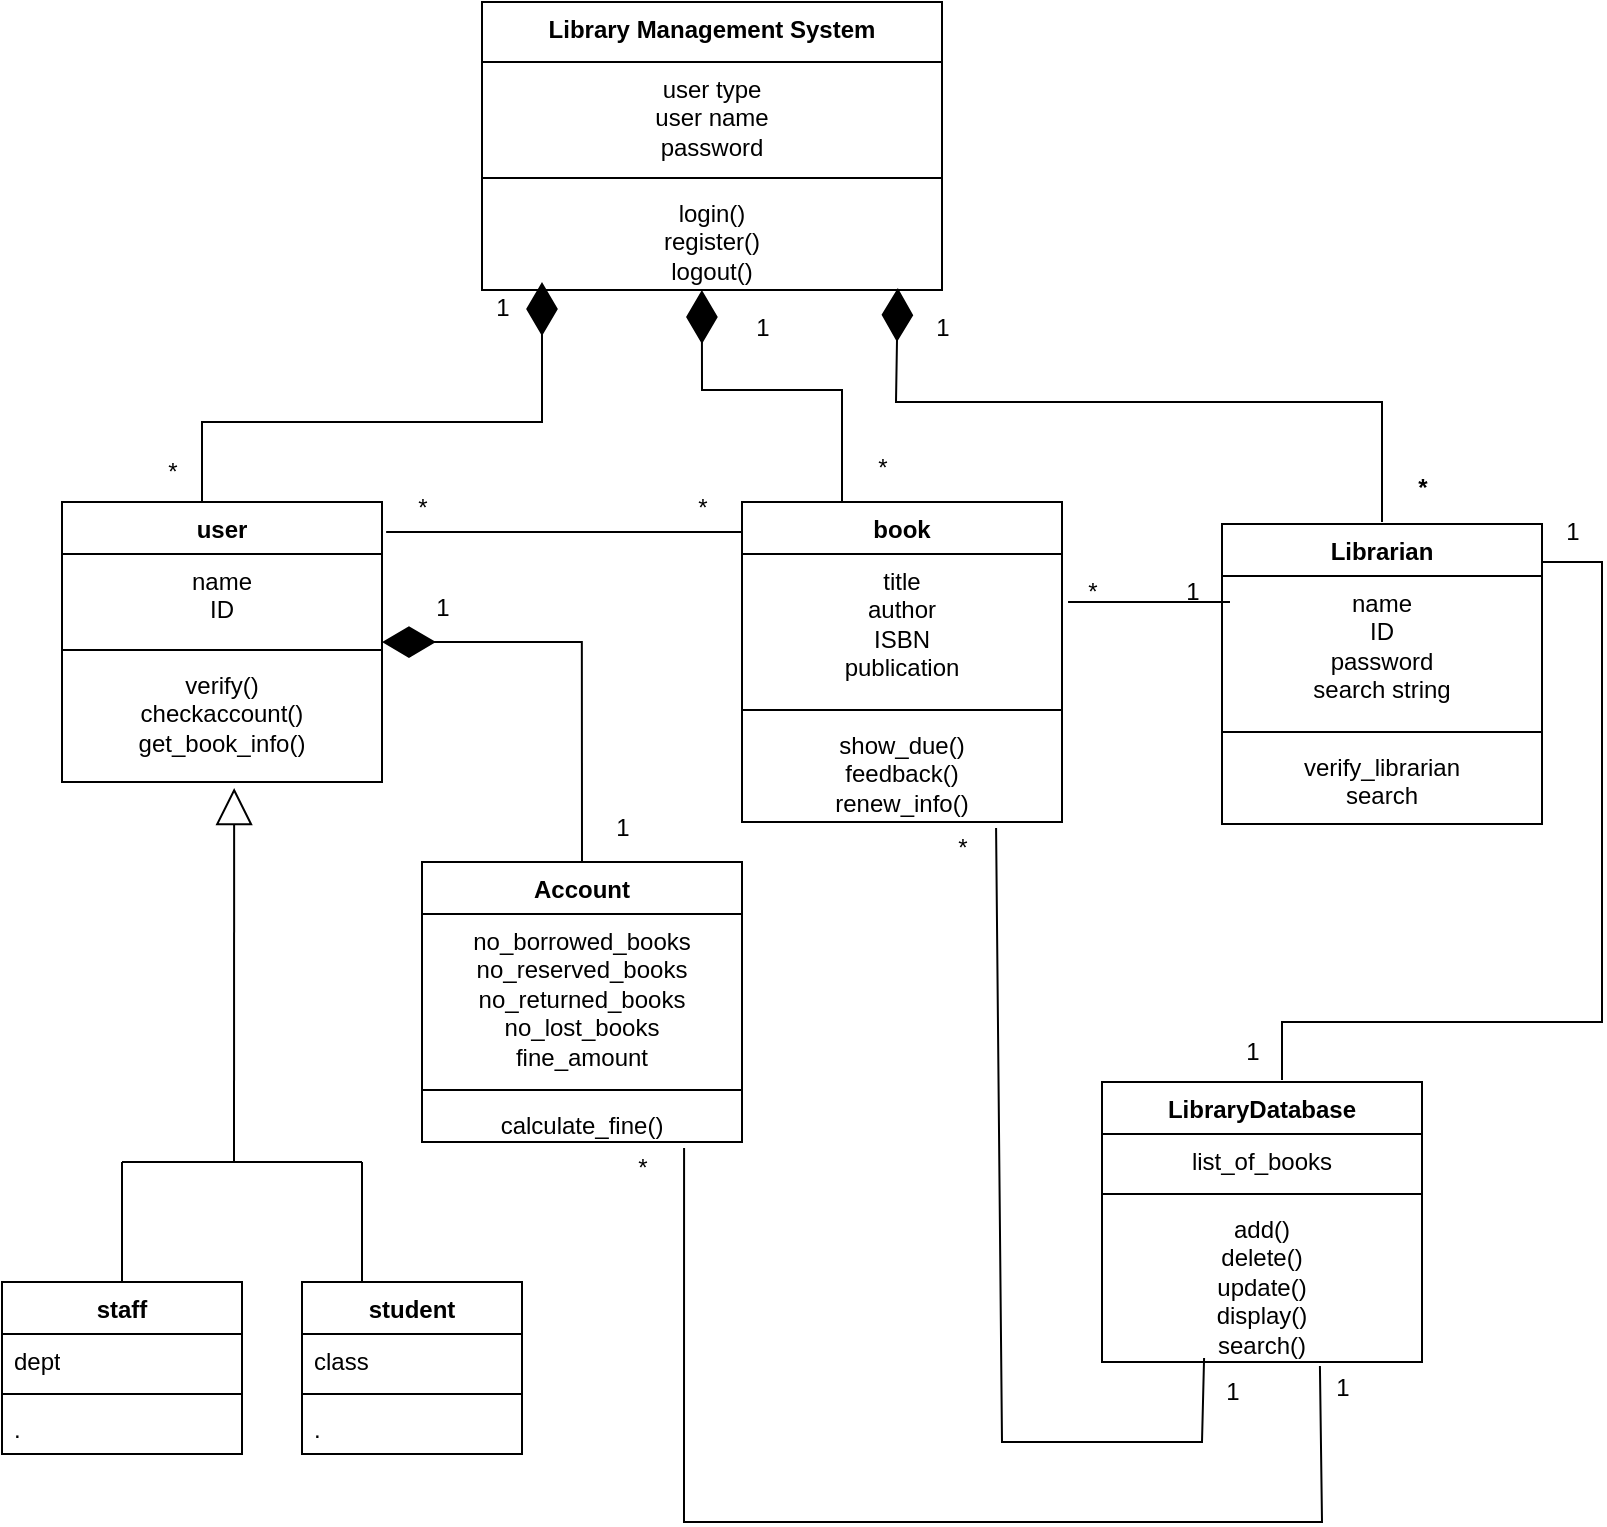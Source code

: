 <mxfile version="24.7.7">
  <diagram name="Page-1" id="4sp3sW8QTE9m_QacPEpM">
    <mxGraphModel grid="1" page="1" gridSize="10" guides="1" tooltips="1" connect="1" arrows="1" fold="1" pageScale="1" pageWidth="850" pageHeight="1100" math="0" shadow="0">
      <root>
        <mxCell id="0" />
        <mxCell id="1" parent="0" />
        <mxCell id="B3PF5haj98CHpinLr4vf-6" value="Library Management System" style="swimlane;fontStyle=1;align=center;verticalAlign=top;childLayout=stackLayout;horizontal=1;startSize=30;horizontalStack=0;resizeParent=1;resizeParentMax=0;resizeLast=0;collapsible=1;marginBottom=0;whiteSpace=wrap;html=1;" vertex="1" parent="1">
          <mxGeometry x="260" y="40" width="230" height="144" as="geometry" />
        </mxCell>
        <mxCell id="B3PF5haj98CHpinLr4vf-7" value="user type&lt;div&gt;user name&lt;/div&gt;&lt;div&gt;password&lt;/div&gt;" style="text;strokeColor=none;fillColor=none;align=center;verticalAlign=top;spacingLeft=4;spacingRight=4;overflow=hidden;rotatable=0;points=[[0,0.5],[1,0.5]];portConstraint=eastwest;whiteSpace=wrap;html=1;" vertex="1" parent="B3PF5haj98CHpinLr4vf-6">
          <mxGeometry y="30" width="230" height="54" as="geometry" />
        </mxCell>
        <mxCell id="B3PF5haj98CHpinLr4vf-8" value="" style="line;strokeWidth=1;fillColor=none;align=left;verticalAlign=middle;spacingTop=-1;spacingLeft=3;spacingRight=3;rotatable=0;labelPosition=right;points=[];portConstraint=eastwest;strokeColor=inherit;" vertex="1" parent="B3PF5haj98CHpinLr4vf-6">
          <mxGeometry y="84" width="230" height="8" as="geometry" />
        </mxCell>
        <mxCell id="B3PF5haj98CHpinLr4vf-9" value="login()&lt;div&gt;register()&lt;/div&gt;&lt;div&gt;logout()&lt;/div&gt;" style="text;strokeColor=none;fillColor=none;align=center;verticalAlign=top;spacingLeft=4;spacingRight=4;overflow=hidden;rotatable=0;points=[[0,0.5],[1,0.5]];portConstraint=eastwest;whiteSpace=wrap;html=1;" vertex="1" parent="B3PF5haj98CHpinLr4vf-6">
          <mxGeometry y="92" width="230" height="52" as="geometry" />
        </mxCell>
        <mxCell id="B3PF5haj98CHpinLr4vf-10" value="user" style="swimlane;fontStyle=1;align=center;verticalAlign=top;childLayout=stackLayout;horizontal=1;startSize=26;horizontalStack=0;resizeParent=1;resizeParentMax=0;resizeLast=0;collapsible=1;marginBottom=0;whiteSpace=wrap;html=1;" vertex="1" parent="1">
          <mxGeometry x="50" y="290" width="160" height="140" as="geometry" />
        </mxCell>
        <mxCell id="B3PF5haj98CHpinLr4vf-11" value="name&lt;div&gt;ID&lt;/div&gt;" style="text;strokeColor=none;fillColor=none;align=center;verticalAlign=top;spacingLeft=4;spacingRight=4;overflow=hidden;rotatable=0;points=[[0,0.5],[1,0.5]];portConstraint=eastwest;whiteSpace=wrap;html=1;" vertex="1" parent="B3PF5haj98CHpinLr4vf-10">
          <mxGeometry y="26" width="160" height="44" as="geometry" />
        </mxCell>
        <mxCell id="B3PF5haj98CHpinLr4vf-12" value="" style="line;strokeWidth=1;fillColor=none;align=left;verticalAlign=middle;spacingTop=-1;spacingLeft=3;spacingRight=3;rotatable=0;labelPosition=right;points=[];portConstraint=eastwest;strokeColor=inherit;" vertex="1" parent="B3PF5haj98CHpinLr4vf-10">
          <mxGeometry y="70" width="160" height="8" as="geometry" />
        </mxCell>
        <mxCell id="B3PF5haj98CHpinLr4vf-13" value="verify()&lt;div&gt;checkaccount()&lt;/div&gt;&lt;div&gt;get_book_info()&lt;/div&gt;" style="text;strokeColor=none;fillColor=none;align=center;verticalAlign=top;spacingLeft=4;spacingRight=4;overflow=hidden;rotatable=0;points=[[0,0.5],[1,0.5]];portConstraint=eastwest;whiteSpace=wrap;html=1;" vertex="1" parent="B3PF5haj98CHpinLr4vf-10">
          <mxGeometry y="78" width="160" height="62" as="geometry" />
        </mxCell>
        <mxCell id="B3PF5haj98CHpinLr4vf-14" value="book" style="swimlane;fontStyle=1;align=center;verticalAlign=top;childLayout=stackLayout;horizontal=1;startSize=26;horizontalStack=0;resizeParent=1;resizeParentMax=0;resizeLast=0;collapsible=1;marginBottom=0;whiteSpace=wrap;html=1;" vertex="1" parent="1">
          <mxGeometry x="390" y="290" width="160" height="160" as="geometry" />
        </mxCell>
        <mxCell id="B3PF5haj98CHpinLr4vf-15" value="title&lt;div&gt;author&lt;/div&gt;&lt;div&gt;ISBN&lt;/div&gt;&lt;div&gt;publication&lt;/div&gt;" style="text;strokeColor=none;fillColor=none;align=center;verticalAlign=top;spacingLeft=4;spacingRight=4;overflow=hidden;rotatable=0;points=[[0,0.5],[1,0.5]];portConstraint=eastwest;whiteSpace=wrap;html=1;" vertex="1" parent="B3PF5haj98CHpinLr4vf-14">
          <mxGeometry y="26" width="160" height="74" as="geometry" />
        </mxCell>
        <mxCell id="B3PF5haj98CHpinLr4vf-16" value="" style="line;strokeWidth=1;fillColor=none;align=left;verticalAlign=middle;spacingTop=-1;spacingLeft=3;spacingRight=3;rotatable=0;labelPosition=right;points=[];portConstraint=eastwest;strokeColor=inherit;" vertex="1" parent="B3PF5haj98CHpinLr4vf-14">
          <mxGeometry y="100" width="160" height="8" as="geometry" />
        </mxCell>
        <mxCell id="B3PF5haj98CHpinLr4vf-17" value="show_due()&lt;div&gt;feedback()&lt;/div&gt;&lt;div&gt;renew_info()&lt;/div&gt;" style="text;strokeColor=none;fillColor=none;align=center;verticalAlign=top;spacingLeft=4;spacingRight=4;overflow=hidden;rotatable=0;points=[[0,0.5],[1,0.5]];portConstraint=eastwest;whiteSpace=wrap;html=1;" vertex="1" parent="B3PF5haj98CHpinLr4vf-14">
          <mxGeometry y="108" width="160" height="52" as="geometry" />
        </mxCell>
        <mxCell id="B3PF5haj98CHpinLr4vf-18" value="Librarian" style="swimlane;fontStyle=1;align=center;verticalAlign=top;childLayout=stackLayout;horizontal=1;startSize=26;horizontalStack=0;resizeParent=1;resizeParentMax=0;resizeLast=0;collapsible=1;marginBottom=0;whiteSpace=wrap;html=1;" vertex="1" parent="1">
          <mxGeometry x="630" y="301" width="160" height="150" as="geometry" />
        </mxCell>
        <mxCell id="B3PF5haj98CHpinLr4vf-19" value="name&lt;div&gt;ID&lt;/div&gt;&lt;div&gt;password&lt;/div&gt;&lt;div&gt;search string&lt;/div&gt;" style="text;strokeColor=none;fillColor=none;align=center;verticalAlign=top;spacingLeft=4;spacingRight=4;overflow=hidden;rotatable=0;points=[[0,0.5],[1,0.5]];portConstraint=eastwest;whiteSpace=wrap;html=1;" vertex="1" parent="B3PF5haj98CHpinLr4vf-18">
          <mxGeometry y="26" width="160" height="74" as="geometry" />
        </mxCell>
        <mxCell id="B3PF5haj98CHpinLr4vf-20" value="" style="line;strokeWidth=1;fillColor=none;align=left;verticalAlign=middle;spacingTop=-1;spacingLeft=3;spacingRight=3;rotatable=0;labelPosition=right;points=[];portConstraint=eastwest;strokeColor=inherit;" vertex="1" parent="B3PF5haj98CHpinLr4vf-18">
          <mxGeometry y="100" width="160" height="8" as="geometry" />
        </mxCell>
        <mxCell id="B3PF5haj98CHpinLr4vf-21" value="verify_librarian&lt;div&gt;search&lt;/div&gt;" style="text;strokeColor=none;fillColor=none;align=center;verticalAlign=top;spacingLeft=4;spacingRight=4;overflow=hidden;rotatable=0;points=[[0,0.5],[1,0.5]];portConstraint=eastwest;whiteSpace=wrap;html=1;" vertex="1" parent="B3PF5haj98CHpinLr4vf-18">
          <mxGeometry y="108" width="160" height="42" as="geometry" />
        </mxCell>
        <mxCell id="B3PF5haj98CHpinLr4vf-22" value="Account" style="swimlane;fontStyle=1;align=center;verticalAlign=top;childLayout=stackLayout;horizontal=1;startSize=26;horizontalStack=0;resizeParent=1;resizeParentMax=0;resizeLast=0;collapsible=1;marginBottom=0;whiteSpace=wrap;html=1;" vertex="1" parent="1">
          <mxGeometry x="230" y="470" width="160" height="140" as="geometry" />
        </mxCell>
        <mxCell id="B3PF5haj98CHpinLr4vf-23" value="no_borrowed_books&lt;div&gt;no_reserved_books&lt;/div&gt;&lt;div&gt;no_returned_books&lt;/div&gt;&lt;div&gt;no_lost_books&lt;/div&gt;&lt;div&gt;fine_amount&lt;/div&gt;" style="text;strokeColor=none;fillColor=none;align=center;verticalAlign=top;spacingLeft=4;spacingRight=4;overflow=hidden;rotatable=0;points=[[0,0.5],[1,0.5]];portConstraint=eastwest;whiteSpace=wrap;html=1;" vertex="1" parent="B3PF5haj98CHpinLr4vf-22">
          <mxGeometry y="26" width="160" height="84" as="geometry" />
        </mxCell>
        <mxCell id="B3PF5haj98CHpinLr4vf-24" value="" style="line;strokeWidth=1;fillColor=none;align=left;verticalAlign=middle;spacingTop=-1;spacingLeft=3;spacingRight=3;rotatable=0;labelPosition=right;points=[];portConstraint=eastwest;strokeColor=inherit;" vertex="1" parent="B3PF5haj98CHpinLr4vf-22">
          <mxGeometry y="110" width="160" height="8" as="geometry" />
        </mxCell>
        <mxCell id="B3PF5haj98CHpinLr4vf-25" value="calculate_fine()" style="text;strokeColor=none;fillColor=none;align=center;verticalAlign=top;spacingLeft=4;spacingRight=4;overflow=hidden;rotatable=0;points=[[0,0.5],[1,0.5]];portConstraint=eastwest;whiteSpace=wrap;html=1;" vertex="1" parent="B3PF5haj98CHpinLr4vf-22">
          <mxGeometry y="118" width="160" height="22" as="geometry" />
        </mxCell>
        <mxCell id="B3PF5haj98CHpinLr4vf-26" value="LibraryDatabase" style="swimlane;fontStyle=1;align=center;verticalAlign=top;childLayout=stackLayout;horizontal=1;startSize=26;horizontalStack=0;resizeParent=1;resizeParentMax=0;resizeLast=0;collapsible=1;marginBottom=0;whiteSpace=wrap;html=1;" vertex="1" parent="1">
          <mxGeometry x="570" y="580" width="160" height="140" as="geometry" />
        </mxCell>
        <mxCell id="B3PF5haj98CHpinLr4vf-27" value="list_of_books" style="text;strokeColor=none;fillColor=none;align=center;verticalAlign=top;spacingLeft=4;spacingRight=4;overflow=hidden;rotatable=0;points=[[0,0.5],[1,0.5]];portConstraint=eastwest;whiteSpace=wrap;html=1;" vertex="1" parent="B3PF5haj98CHpinLr4vf-26">
          <mxGeometry y="26" width="160" height="26" as="geometry" />
        </mxCell>
        <mxCell id="B3PF5haj98CHpinLr4vf-28" value="" style="line;strokeWidth=1;fillColor=none;align=left;verticalAlign=middle;spacingTop=-1;spacingLeft=3;spacingRight=3;rotatable=0;labelPosition=right;points=[];portConstraint=eastwest;strokeColor=inherit;" vertex="1" parent="B3PF5haj98CHpinLr4vf-26">
          <mxGeometry y="52" width="160" height="8" as="geometry" />
        </mxCell>
        <mxCell id="B3PF5haj98CHpinLr4vf-29" value="add()&lt;div&gt;delete()&lt;/div&gt;&lt;div&gt;update()&lt;/div&gt;&lt;div&gt;display()&lt;/div&gt;&lt;div&gt;search()&lt;/div&gt;" style="text;strokeColor=none;fillColor=none;align=center;verticalAlign=top;spacingLeft=4;spacingRight=4;overflow=hidden;rotatable=0;points=[[0,0.5],[1,0.5]];portConstraint=eastwest;whiteSpace=wrap;html=1;" vertex="1" parent="B3PF5haj98CHpinLr4vf-26">
          <mxGeometry y="60" width="160" height="80" as="geometry" />
        </mxCell>
        <mxCell id="B3PF5haj98CHpinLr4vf-34" value="staff" style="swimlane;fontStyle=1;align=center;verticalAlign=top;childLayout=stackLayout;horizontal=1;startSize=26;horizontalStack=0;resizeParent=1;resizeParentMax=0;resizeLast=0;collapsible=1;marginBottom=0;whiteSpace=wrap;html=1;" vertex="1" parent="1">
          <mxGeometry x="20" y="680" width="120" height="86" as="geometry" />
        </mxCell>
        <mxCell id="B3PF5haj98CHpinLr4vf-35" value="dept" style="text;strokeColor=none;fillColor=none;align=left;verticalAlign=top;spacingLeft=4;spacingRight=4;overflow=hidden;rotatable=0;points=[[0,0.5],[1,0.5]];portConstraint=eastwest;whiteSpace=wrap;html=1;" vertex="1" parent="B3PF5haj98CHpinLr4vf-34">
          <mxGeometry y="26" width="120" height="26" as="geometry" />
        </mxCell>
        <mxCell id="B3PF5haj98CHpinLr4vf-36" value="" style="line;strokeWidth=1;fillColor=none;align=left;verticalAlign=middle;spacingTop=-1;spacingLeft=3;spacingRight=3;rotatable=0;labelPosition=right;points=[];portConstraint=eastwest;strokeColor=inherit;" vertex="1" parent="B3PF5haj98CHpinLr4vf-34">
          <mxGeometry y="52" width="120" height="8" as="geometry" />
        </mxCell>
        <mxCell id="B3PF5haj98CHpinLr4vf-37" value="." style="text;strokeColor=none;fillColor=none;align=left;verticalAlign=top;spacingLeft=4;spacingRight=4;overflow=hidden;rotatable=0;points=[[0,0.5],[1,0.5]];portConstraint=eastwest;whiteSpace=wrap;html=1;" vertex="1" parent="B3PF5haj98CHpinLr4vf-34">
          <mxGeometry y="60" width="120" height="26" as="geometry" />
        </mxCell>
        <mxCell id="B3PF5haj98CHpinLr4vf-42" value="student" style="swimlane;fontStyle=1;align=center;verticalAlign=top;childLayout=stackLayout;horizontal=1;startSize=26;horizontalStack=0;resizeParent=1;resizeParentMax=0;resizeLast=0;collapsible=1;marginBottom=0;whiteSpace=wrap;html=1;" vertex="1" parent="1">
          <mxGeometry x="170" y="680" width="110" height="86" as="geometry" />
        </mxCell>
        <mxCell id="B3PF5haj98CHpinLr4vf-43" value="class" style="text;strokeColor=none;fillColor=none;align=left;verticalAlign=top;spacingLeft=4;spacingRight=4;overflow=hidden;rotatable=0;points=[[0,0.5],[1,0.5]];portConstraint=eastwest;whiteSpace=wrap;html=1;" vertex="1" parent="B3PF5haj98CHpinLr4vf-42">
          <mxGeometry y="26" width="110" height="26" as="geometry" />
        </mxCell>
        <mxCell id="B3PF5haj98CHpinLr4vf-44" value="" style="line;strokeWidth=1;fillColor=none;align=left;verticalAlign=middle;spacingTop=-1;spacingLeft=3;spacingRight=3;rotatable=0;labelPosition=right;points=[];portConstraint=eastwest;strokeColor=inherit;" vertex="1" parent="B3PF5haj98CHpinLr4vf-42">
          <mxGeometry y="52" width="110" height="8" as="geometry" />
        </mxCell>
        <mxCell id="B3PF5haj98CHpinLr4vf-45" value="." style="text;strokeColor=none;fillColor=none;align=left;verticalAlign=top;spacingLeft=4;spacingRight=4;overflow=hidden;rotatable=0;points=[[0,0.5],[1,0.5]];portConstraint=eastwest;whiteSpace=wrap;html=1;" vertex="1" parent="B3PF5haj98CHpinLr4vf-42">
          <mxGeometry y="60" width="110" height="26" as="geometry" />
        </mxCell>
        <mxCell id="B3PF5haj98CHpinLr4vf-47" value="" style="endArrow=diamondThin;endFill=1;endSize=24;html=1;rounded=0;" edge="1" parent="1">
          <mxGeometry width="160" relative="1" as="geometry">
            <mxPoint x="120" y="290" as="sourcePoint" />
            <mxPoint x="290" y="180" as="targetPoint" />
            <Array as="points">
              <mxPoint x="120" y="250" />
              <mxPoint x="290" y="250" />
            </Array>
          </mxGeometry>
        </mxCell>
        <mxCell id="B3PF5haj98CHpinLr4vf-48" value="1" style="text;html=1;align=center;verticalAlign=middle;resizable=0;points=[];autosize=1;strokeColor=none;fillColor=none;" vertex="1" parent="1">
          <mxGeometry x="255" y="178" width="30" height="30" as="geometry" />
        </mxCell>
        <mxCell id="B3PF5haj98CHpinLr4vf-49" value="*" style="text;html=1;align=center;verticalAlign=middle;resizable=0;points=[];autosize=1;strokeColor=none;fillColor=none;" vertex="1" parent="1">
          <mxGeometry x="90" y="260" width="30" height="30" as="geometry" />
        </mxCell>
        <mxCell id="B3PF5haj98CHpinLr4vf-51" value="" style="endArrow=diamondThin;endFill=1;endSize=24;html=1;rounded=0;entryX=0.478;entryY=1.115;entryDx=0;entryDy=0;entryPerimeter=0;" edge="1" parent="1">
          <mxGeometry width="160" relative="1" as="geometry">
            <mxPoint x="440" y="290" as="sourcePoint" />
            <mxPoint x="369.94" y="184.0" as="targetPoint" />
            <Array as="points">
              <mxPoint x="440" y="234.02" />
              <mxPoint x="370" y="234.02" />
            </Array>
          </mxGeometry>
        </mxCell>
        <mxCell id="B3PF5haj98CHpinLr4vf-52" value="1" style="text;html=1;align=center;verticalAlign=middle;resizable=0;points=[];autosize=1;strokeColor=none;fillColor=none;" vertex="1" parent="1">
          <mxGeometry x="385" y="188" width="30" height="30" as="geometry" />
        </mxCell>
        <mxCell id="B3PF5haj98CHpinLr4vf-53" value="*" style="text;html=1;align=center;verticalAlign=middle;resizable=0;points=[];autosize=1;strokeColor=none;fillColor=none;" vertex="1" parent="1">
          <mxGeometry x="445" y="258" width="30" height="30" as="geometry" />
        </mxCell>
        <mxCell id="B3PF5haj98CHpinLr4vf-54" value="" style="endArrow=diamondThin;endFill=1;endSize=24;html=1;rounded=0;entryX=0.904;entryY=0.981;entryDx=0;entryDy=0;entryPerimeter=0;" edge="1" parent="1" target="B3PF5haj98CHpinLr4vf-9">
          <mxGeometry width="160" relative="1" as="geometry">
            <mxPoint x="710" y="300" as="sourcePoint" />
            <mxPoint x="450" y="190" as="targetPoint" />
            <Array as="points">
              <mxPoint x="710" y="240" />
              <mxPoint x="467" y="240" />
            </Array>
          </mxGeometry>
        </mxCell>
        <mxCell id="B3PF5haj98CHpinLr4vf-55" value="1" style="text;html=1;align=center;verticalAlign=middle;resizable=0;points=[];autosize=1;strokeColor=none;fillColor=none;" vertex="1" parent="1">
          <mxGeometry x="475" y="188" width="30" height="30" as="geometry" />
        </mxCell>
        <mxCell id="B3PF5haj98CHpinLr4vf-56" value="*" style="text;html=1;align=center;verticalAlign=middle;resizable=0;points=[];autosize=1;strokeColor=none;fillColor=none;fontStyle=1" vertex="1" parent="1">
          <mxGeometry x="715" y="268" width="30" height="30" as="geometry" />
        </mxCell>
        <mxCell id="B3PF5haj98CHpinLr4vf-60" value="" style="endArrow=none;html=1;rounded=0;exitX=1.013;exitY=0.107;exitDx=0;exitDy=0;exitPerimeter=0;entryX=0;entryY=0.094;entryDx=0;entryDy=0;entryPerimeter=0;" edge="1" parent="1" source="B3PF5haj98CHpinLr4vf-10" target="B3PF5haj98CHpinLr4vf-14">
          <mxGeometry width="50" height="50" relative="1" as="geometry">
            <mxPoint x="280" y="350" as="sourcePoint" />
            <mxPoint x="330" y="300" as="targetPoint" />
          </mxGeometry>
        </mxCell>
        <mxCell id="B3PF5haj98CHpinLr4vf-61" value="*" style="text;html=1;align=center;verticalAlign=middle;resizable=0;points=[];autosize=1;strokeColor=none;fillColor=none;" vertex="1" parent="1">
          <mxGeometry x="215" y="278" width="30" height="30" as="geometry" />
        </mxCell>
        <mxCell id="B3PF5haj98CHpinLr4vf-62" value="*" style="text;html=1;align=center;verticalAlign=middle;resizable=0;points=[];autosize=1;strokeColor=none;fillColor=none;" vertex="1" parent="1">
          <mxGeometry x="355" y="278" width="30" height="30" as="geometry" />
        </mxCell>
        <mxCell id="B3PF5haj98CHpinLr4vf-63" value="" style="endArrow=diamondThin;endFill=1;endSize=24;html=1;rounded=0;entryX=1.063;entryY=0.032;entryDx=0;entryDy=0;entryPerimeter=0;" edge="1" parent="1">
          <mxGeometry width="160" relative="1" as="geometry">
            <mxPoint x="310" y="470" as="sourcePoint" />
            <mxPoint x="210.0" y="360.004" as="targetPoint" />
            <Array as="points">
              <mxPoint x="309.92" y="360.02" />
            </Array>
          </mxGeometry>
        </mxCell>
        <mxCell id="B3PF5haj98CHpinLr4vf-64" value="1" style="text;html=1;align=center;verticalAlign=middle;resizable=0;points=[];autosize=1;strokeColor=none;fillColor=none;" vertex="1" parent="1">
          <mxGeometry x="225" y="328" width="30" height="30" as="geometry" />
        </mxCell>
        <mxCell id="B3PF5haj98CHpinLr4vf-65" value="1" style="text;html=1;align=center;verticalAlign=middle;resizable=0;points=[];autosize=1;strokeColor=none;fillColor=none;" vertex="1" parent="1">
          <mxGeometry x="315" y="438" width="30" height="30" as="geometry" />
        </mxCell>
        <mxCell id="B3PF5haj98CHpinLr4vf-66" value="" style="endArrow=none;html=1;rounded=0;exitX=1.019;exitY=0.324;exitDx=0;exitDy=0;exitPerimeter=0;entryX=0.025;entryY=0.176;entryDx=0;entryDy=0;entryPerimeter=0;" edge="1" parent="1" source="B3PF5haj98CHpinLr4vf-15" target="B3PF5haj98CHpinLr4vf-19">
          <mxGeometry width="50" height="50" relative="1" as="geometry">
            <mxPoint x="570" y="380" as="sourcePoint" />
            <mxPoint x="620" y="330" as="targetPoint" />
          </mxGeometry>
        </mxCell>
        <mxCell id="B3PF5haj98CHpinLr4vf-67" value="*" style="text;html=1;align=center;verticalAlign=middle;resizable=0;points=[];autosize=1;strokeColor=none;fillColor=none;" vertex="1" parent="1">
          <mxGeometry x="550" y="320" width="30" height="30" as="geometry" />
        </mxCell>
        <mxCell id="B3PF5haj98CHpinLr4vf-68" value="1" style="text;html=1;align=center;verticalAlign=middle;resizable=0;points=[];autosize=1;strokeColor=none;fillColor=none;" vertex="1" parent="1">
          <mxGeometry x="600" y="320" width="30" height="30" as="geometry" />
        </mxCell>
        <mxCell id="B3PF5haj98CHpinLr4vf-69" value="" style="endArrow=none;html=1;rounded=0;entryX=1;entryY=0.127;entryDx=0;entryDy=0;entryPerimeter=0;" edge="1" parent="1" target="B3PF5haj98CHpinLr4vf-18">
          <mxGeometry width="50" height="50" relative="1" as="geometry">
            <mxPoint x="660" y="579" as="sourcePoint" />
            <mxPoint x="820" y="270" as="targetPoint" />
            <Array as="points">
              <mxPoint x="660" y="550" />
              <mxPoint x="820" y="550" />
              <mxPoint x="820" y="320" />
            </Array>
          </mxGeometry>
        </mxCell>
        <mxCell id="B3PF5haj98CHpinLr4vf-70" value="1" style="text;html=1;align=center;verticalAlign=middle;resizable=0;points=[];autosize=1;strokeColor=none;fillColor=none;" vertex="1" parent="1">
          <mxGeometry x="790" y="290" width="30" height="30" as="geometry" />
        </mxCell>
        <mxCell id="B3PF5haj98CHpinLr4vf-71" value="1" style="text;html=1;align=center;verticalAlign=middle;resizable=0;points=[];autosize=1;strokeColor=none;fillColor=none;" vertex="1" parent="1">
          <mxGeometry x="630" y="550" width="30" height="30" as="geometry" />
        </mxCell>
        <mxCell id="B3PF5haj98CHpinLr4vf-72" value="" style="endArrow=none;html=1;rounded=0;entryX=0.794;entryY=1.058;entryDx=0;entryDy=0;entryPerimeter=0;exitX=0.319;exitY=0.975;exitDx=0;exitDy=0;exitPerimeter=0;" edge="1" parent="1" source="B3PF5haj98CHpinLr4vf-29" target="B3PF5haj98CHpinLr4vf-17">
          <mxGeometry width="50" height="50" relative="1" as="geometry">
            <mxPoint x="640" y="760" as="sourcePoint" />
            <mxPoint x="500" y="470" as="targetPoint" />
            <Array as="points">
              <mxPoint x="620" y="760" />
              <mxPoint x="520" y="760" />
            </Array>
          </mxGeometry>
        </mxCell>
        <mxCell id="B3PF5haj98CHpinLr4vf-73" value="*" style="text;html=1;align=center;verticalAlign=middle;resizable=0;points=[];autosize=1;strokeColor=none;fillColor=none;" vertex="1" parent="1">
          <mxGeometry x="485" y="448" width="30" height="30" as="geometry" />
        </mxCell>
        <mxCell id="B3PF5haj98CHpinLr4vf-74" value="1" style="text;html=1;align=center;verticalAlign=middle;resizable=0;points=[];autosize=1;strokeColor=none;fillColor=none;" vertex="1" parent="1">
          <mxGeometry x="620" y="720" width="30" height="30" as="geometry" />
        </mxCell>
        <mxCell id="B3PF5haj98CHpinLr4vf-75" value="" style="endArrow=none;html=1;rounded=0;entryX=0.819;entryY=1.136;entryDx=0;entryDy=0;entryPerimeter=0;exitX=0.681;exitY=1.025;exitDx=0;exitDy=0;exitPerimeter=0;" edge="1" parent="1" source="B3PF5haj98CHpinLr4vf-29" target="B3PF5haj98CHpinLr4vf-25">
          <mxGeometry width="50" height="50" relative="1" as="geometry">
            <mxPoint x="690" y="730" as="sourcePoint" />
            <mxPoint x="430" y="660" as="targetPoint" />
            <Array as="points">
              <mxPoint x="680" y="800" />
              <mxPoint x="361" y="800" />
            </Array>
          </mxGeometry>
        </mxCell>
        <mxCell id="B3PF5haj98CHpinLr4vf-76" value="1" style="text;html=1;align=center;verticalAlign=middle;resizable=0;points=[];autosize=1;strokeColor=none;fillColor=none;" vertex="1" parent="1">
          <mxGeometry x="675" y="718" width="30" height="30" as="geometry" />
        </mxCell>
        <mxCell id="B3PF5haj98CHpinLr4vf-77" value="*" style="text;html=1;align=center;verticalAlign=middle;resizable=0;points=[];autosize=1;strokeColor=none;fillColor=none;" vertex="1" parent="1">
          <mxGeometry x="325" y="608" width="30" height="30" as="geometry" />
        </mxCell>
        <mxCell id="B3PF5haj98CHpinLr4vf-78" value="" style="endArrow=block;endSize=16;endFill=0;html=1;rounded=0;entryX=0.538;entryY=1.048;entryDx=0;entryDy=0;entryPerimeter=0;" edge="1" parent="1" target="B3PF5haj98CHpinLr4vf-13">
          <mxGeometry x="0.017" y="56" width="160" relative="1" as="geometry">
            <mxPoint x="136" y="620" as="sourcePoint" />
            <mxPoint x="200" y="580" as="targetPoint" />
            <mxPoint as="offset" />
          </mxGeometry>
        </mxCell>
        <mxCell id="B3PF5haj98CHpinLr4vf-79" value="" style="endArrow=none;html=1;rounded=0;" edge="1" parent="1">
          <mxGeometry width="50" height="50" relative="1" as="geometry">
            <mxPoint x="80" y="620" as="sourcePoint" />
            <mxPoint x="200" y="620" as="targetPoint" />
          </mxGeometry>
        </mxCell>
        <mxCell id="B3PF5haj98CHpinLr4vf-80" value="" style="endArrow=none;html=1;rounded=0;" edge="1" parent="1">
          <mxGeometry width="50" height="50" relative="1" as="geometry">
            <mxPoint x="80" y="680" as="sourcePoint" />
            <mxPoint x="80" y="620" as="targetPoint" />
          </mxGeometry>
        </mxCell>
        <mxCell id="B3PF5haj98CHpinLr4vf-81" value="" style="endArrow=none;html=1;rounded=0;" edge="1" parent="1">
          <mxGeometry width="50" height="50" relative="1" as="geometry">
            <mxPoint x="200" y="680" as="sourcePoint" />
            <mxPoint x="200" y="620" as="targetPoint" />
          </mxGeometry>
        </mxCell>
      </root>
    </mxGraphModel>
  </diagram>
</mxfile>
